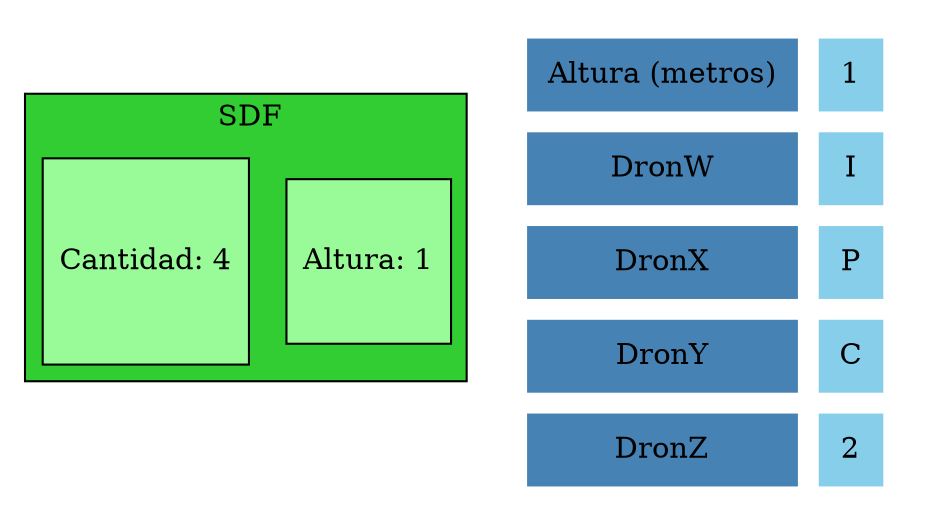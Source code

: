 
                digraph G {
                subgraph cluster_0 {fillcolor="limegreen" style="filled" gradientangle="200"
                    node [ style=filled,shape="square",fillcolor="palegreen" ]"Altura: 1";
                    node [ style=filled,shape="square",fillcolor="palegreen" ]"Cantidad: 4";
                    label=" SDF"
                    }
                a0 [shape=none label=<
                <TABLE border="0" cellspacing="10" cellpadding="10">

                <TR><TD bgcolor="steelblue" gradientangle="315">Altura (metros)</TD>
<TD style="radial" bgcolor="skyblue" gradientangle="60">1</TD>
</TR><TR><TD style="radial" bgcolor="steelblue"  gradientangle="60">DronW</TD>
<TD style="radial" bgcolor="skyblue" gradientangle="60">I</TD>
</TR><TR><TD style="radial" bgcolor="steelblue"  gradientangle="60">DronX</TD>
<TD style="radial" bgcolor="skyblue" gradientangle="60">P</TD>
</TR><TR><TD style="radial" bgcolor="steelblue"  gradientangle="60">DronY</TD>
<TD style="radial" bgcolor="skyblue" gradientangle="60">C</TD>
</TR><TR><TD style="radial" bgcolor="steelblue"  gradientangle="60">DronZ</TD>
<TD style="radial" bgcolor="skyblue" gradientangle="60">2</TD>
</TR></TABLE>>];
}